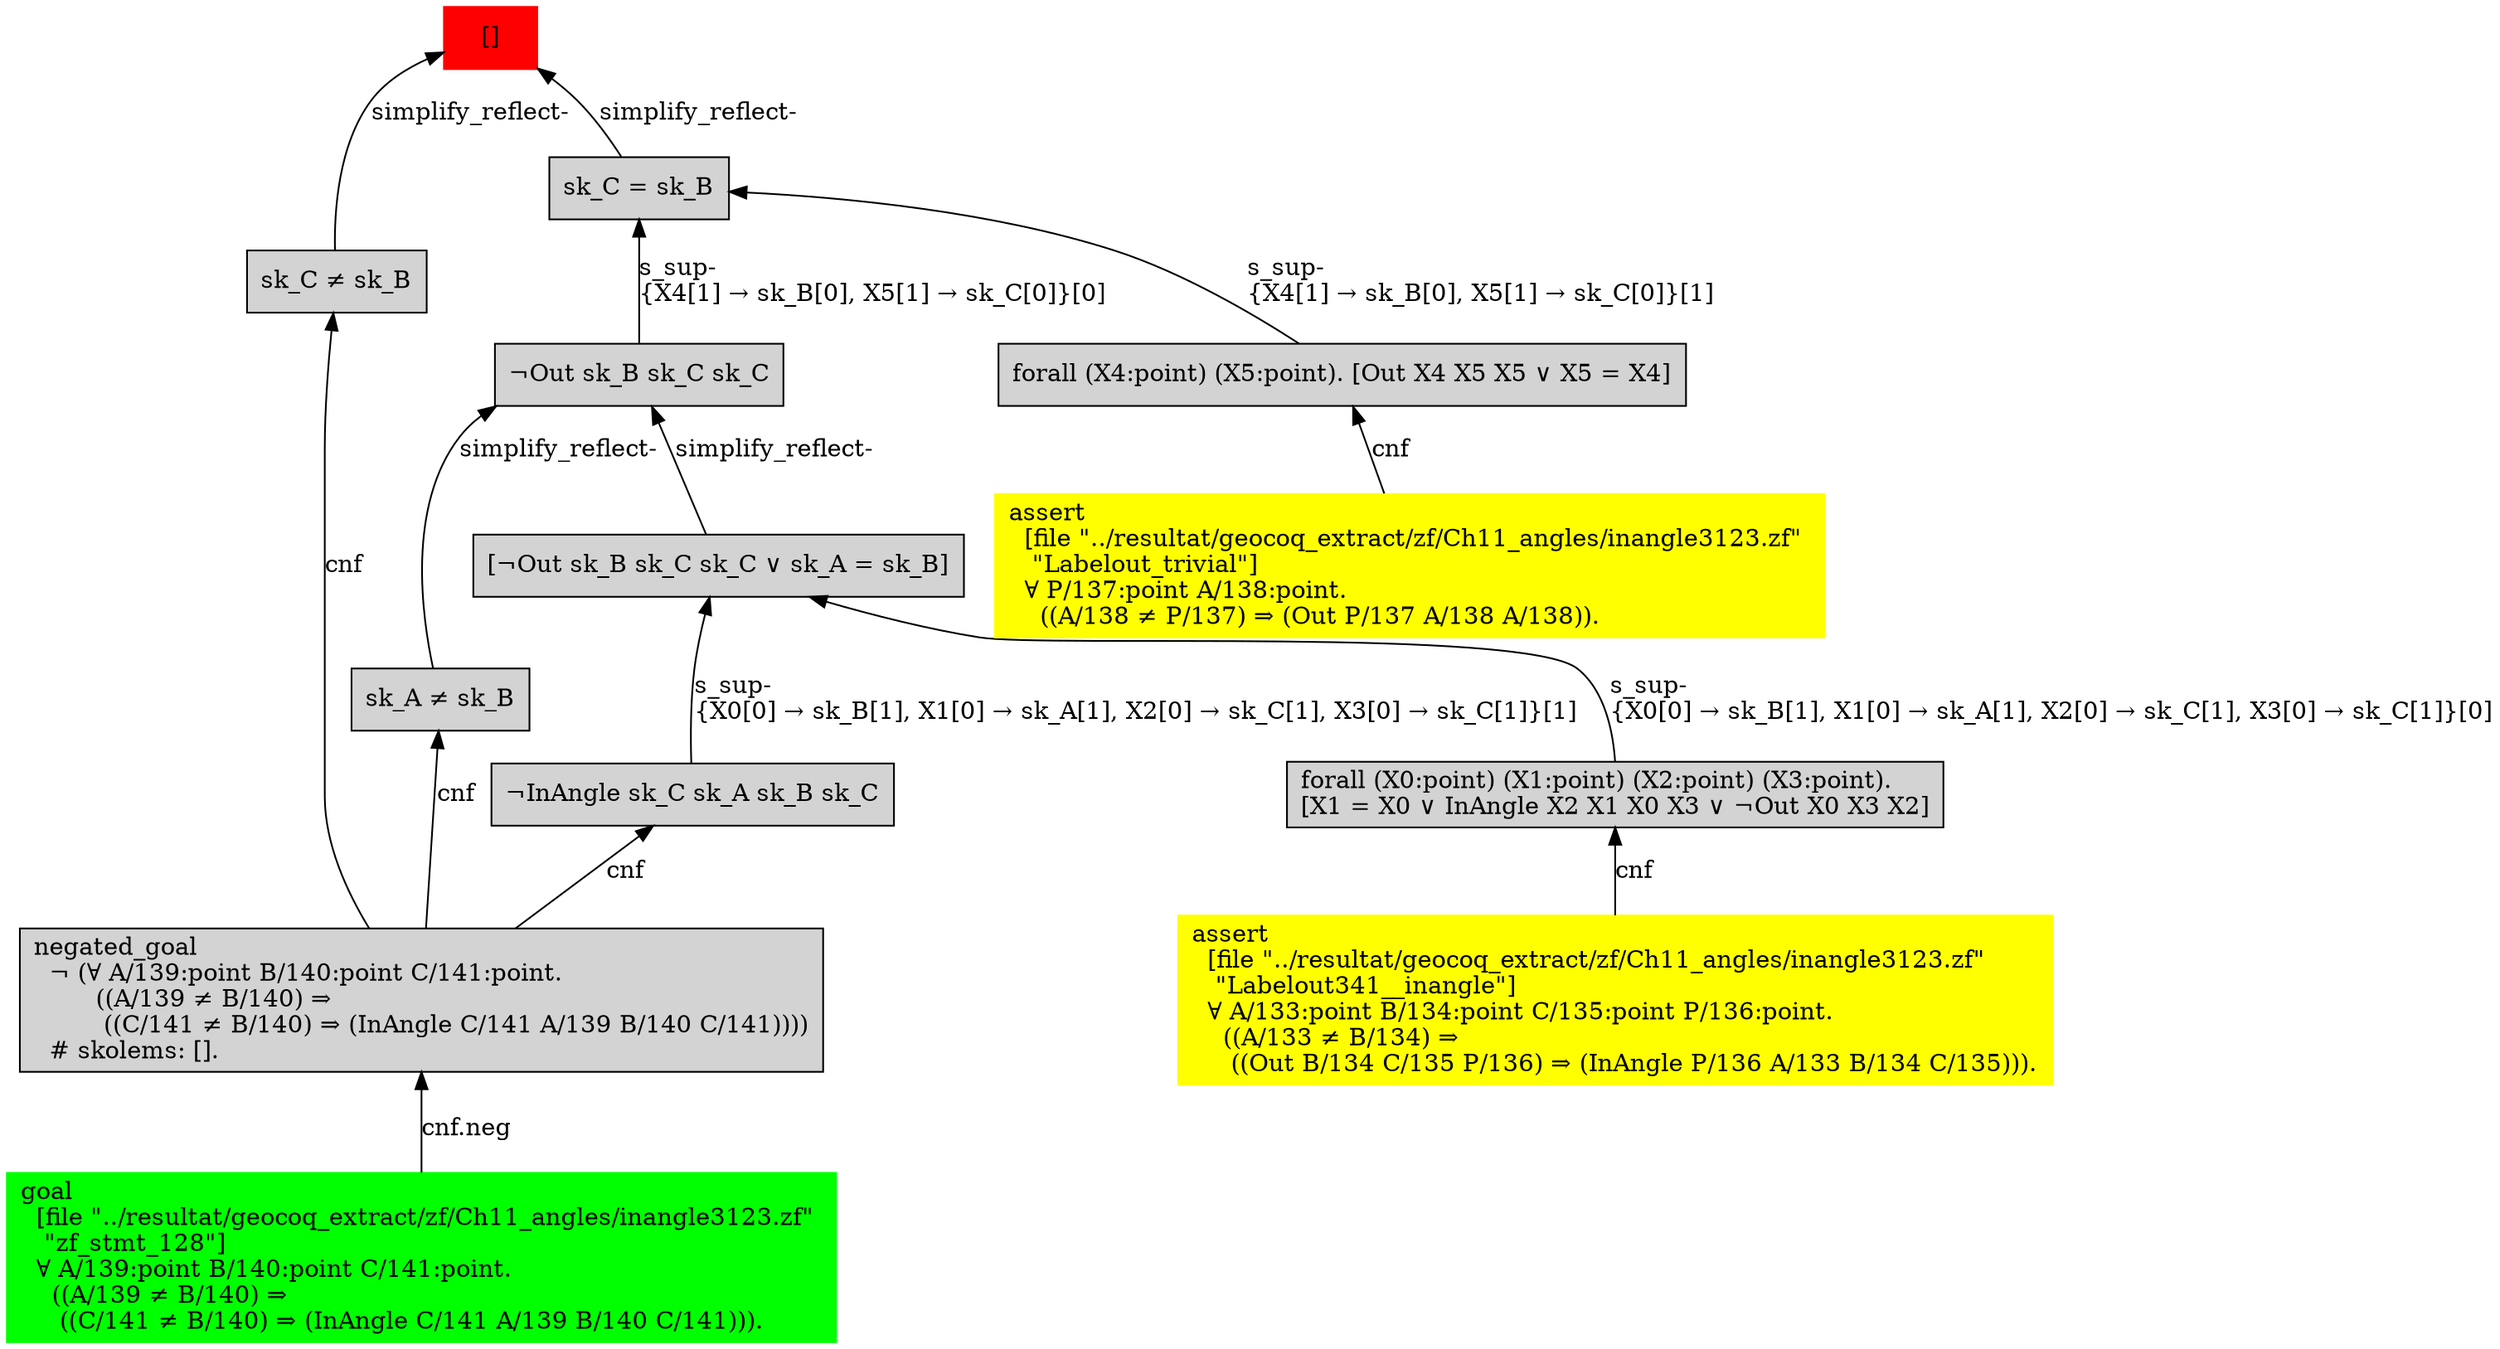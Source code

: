 digraph "unsat_graph" {
  vertex_0 [color=red, label="[]", shape=box, style=filled];
  vertex_0 -> vertex_1 [label="simplify_reflect-", dir="back"];
  vertex_1 [shape=box, label="sk_C ≠ sk_B\l", style=filled];
  vertex_1 -> vertex_2 [label="cnf", dir="back"];
  vertex_2 [shape=box, label="negated_goal\l  ¬ (∀ A/139:point B/140:point C/141:point.\l        ((A/139 ≠ B/140) ⇒\l         ((C/141 ≠ B/140) ⇒ (InAngle C/141 A/139 B/140 C/141))))\l  # skolems: [].\l", style=filled];
  vertex_2 -> vertex_3 [label="cnf.neg", dir="back"];
  vertex_3 [color=green, shape=box, label="goal\l  [file \"../resultat/geocoq_extract/zf/Ch11_angles/inangle3123.zf\" \l   \"zf_stmt_128\"]\l  ∀ A/139:point B/140:point C/141:point.\l    ((A/139 ≠ B/140) ⇒\l     ((C/141 ≠ B/140) ⇒ (InAngle C/141 A/139 B/140 C/141))).\l", style=filled];
  vertex_0 -> vertex_4 [label="simplify_reflect-", dir="back"];
  vertex_4 [shape=box, label="sk_C = sk_B\l", style=filled];
  vertex_4 -> vertex_5 [label="s_sup-\l\{X4[1] → sk_B[0], X5[1] → sk_C[0]\}[0]\l", dir="back"];
  vertex_5 [shape=box, label="¬Out sk_B sk_C sk_C\l", style=filled];
  vertex_5 -> vertex_6 [label="simplify_reflect-", dir="back"];
  vertex_6 [shape=box, label="sk_A ≠ sk_B\l", style=filled];
  vertex_6 -> vertex_2 [label="cnf", dir="back"];
  vertex_5 -> vertex_7 [label="simplify_reflect-", dir="back"];
  vertex_7 [shape=box, label="[¬Out sk_B sk_C sk_C ∨ sk_A = sk_B]\l", style=filled];
  vertex_7 -> vertex_8 [label="s_sup-\l\{X0[0] → sk_B[1], X1[0] → sk_A[1], X2[0] → sk_C[1], X3[0] → sk_C[1]\}[1]\l", dir="back"];
  vertex_8 [shape=box, label="¬InAngle sk_C sk_A sk_B sk_C\l", style=filled];
  vertex_8 -> vertex_2 [label="cnf", dir="back"];
  vertex_7 -> vertex_9 [label="s_sup-\l\{X0[0] → sk_B[1], X1[0] → sk_A[1], X2[0] → sk_C[1], X3[0] → sk_C[1]\}[0]\l", dir="back"];
  vertex_9 [shape=box, label="forall (X0:point) (X1:point) (X2:point) (X3:point).\l[X1 = X0 ∨ InAngle X2 X1 X0 X3 ∨ ¬Out X0 X3 X2]\l", style=filled];
  vertex_9 -> vertex_10 [label="cnf", dir="back"];
  vertex_10 [color=yellow, shape=box, label="assert\l  [file \"../resultat/geocoq_extract/zf/Ch11_angles/inangle3123.zf\" \l   \"Labelout341__inangle\"]\l  ∀ A/133:point B/134:point C/135:point P/136:point.\l    ((A/133 ≠ B/134) ⇒\l     ((Out B/134 C/135 P/136) ⇒ (InAngle P/136 A/133 B/134 C/135))).\l", style=filled];
  vertex_4 -> vertex_11 [label="s_sup-\l\{X4[1] → sk_B[0], X5[1] → sk_C[0]\}[1]\l", dir="back"];
  vertex_11 [shape=box, label="forall (X4:point) (X5:point). [Out X4 X5 X5 ∨ X5 = X4]\l", style=filled];
  vertex_11 -> vertex_12 [label="cnf", dir="back"];
  vertex_12 [color=yellow, shape=box, label="assert\l  [file \"../resultat/geocoq_extract/zf/Ch11_angles/inangle3123.zf\" \l   \"Labelout_trivial\"]\l  ∀ P/137:point A/138:point.\l    ((A/138 ≠ P/137) ⇒ (Out P/137 A/138 A/138)).\l", style=filled];
  }


